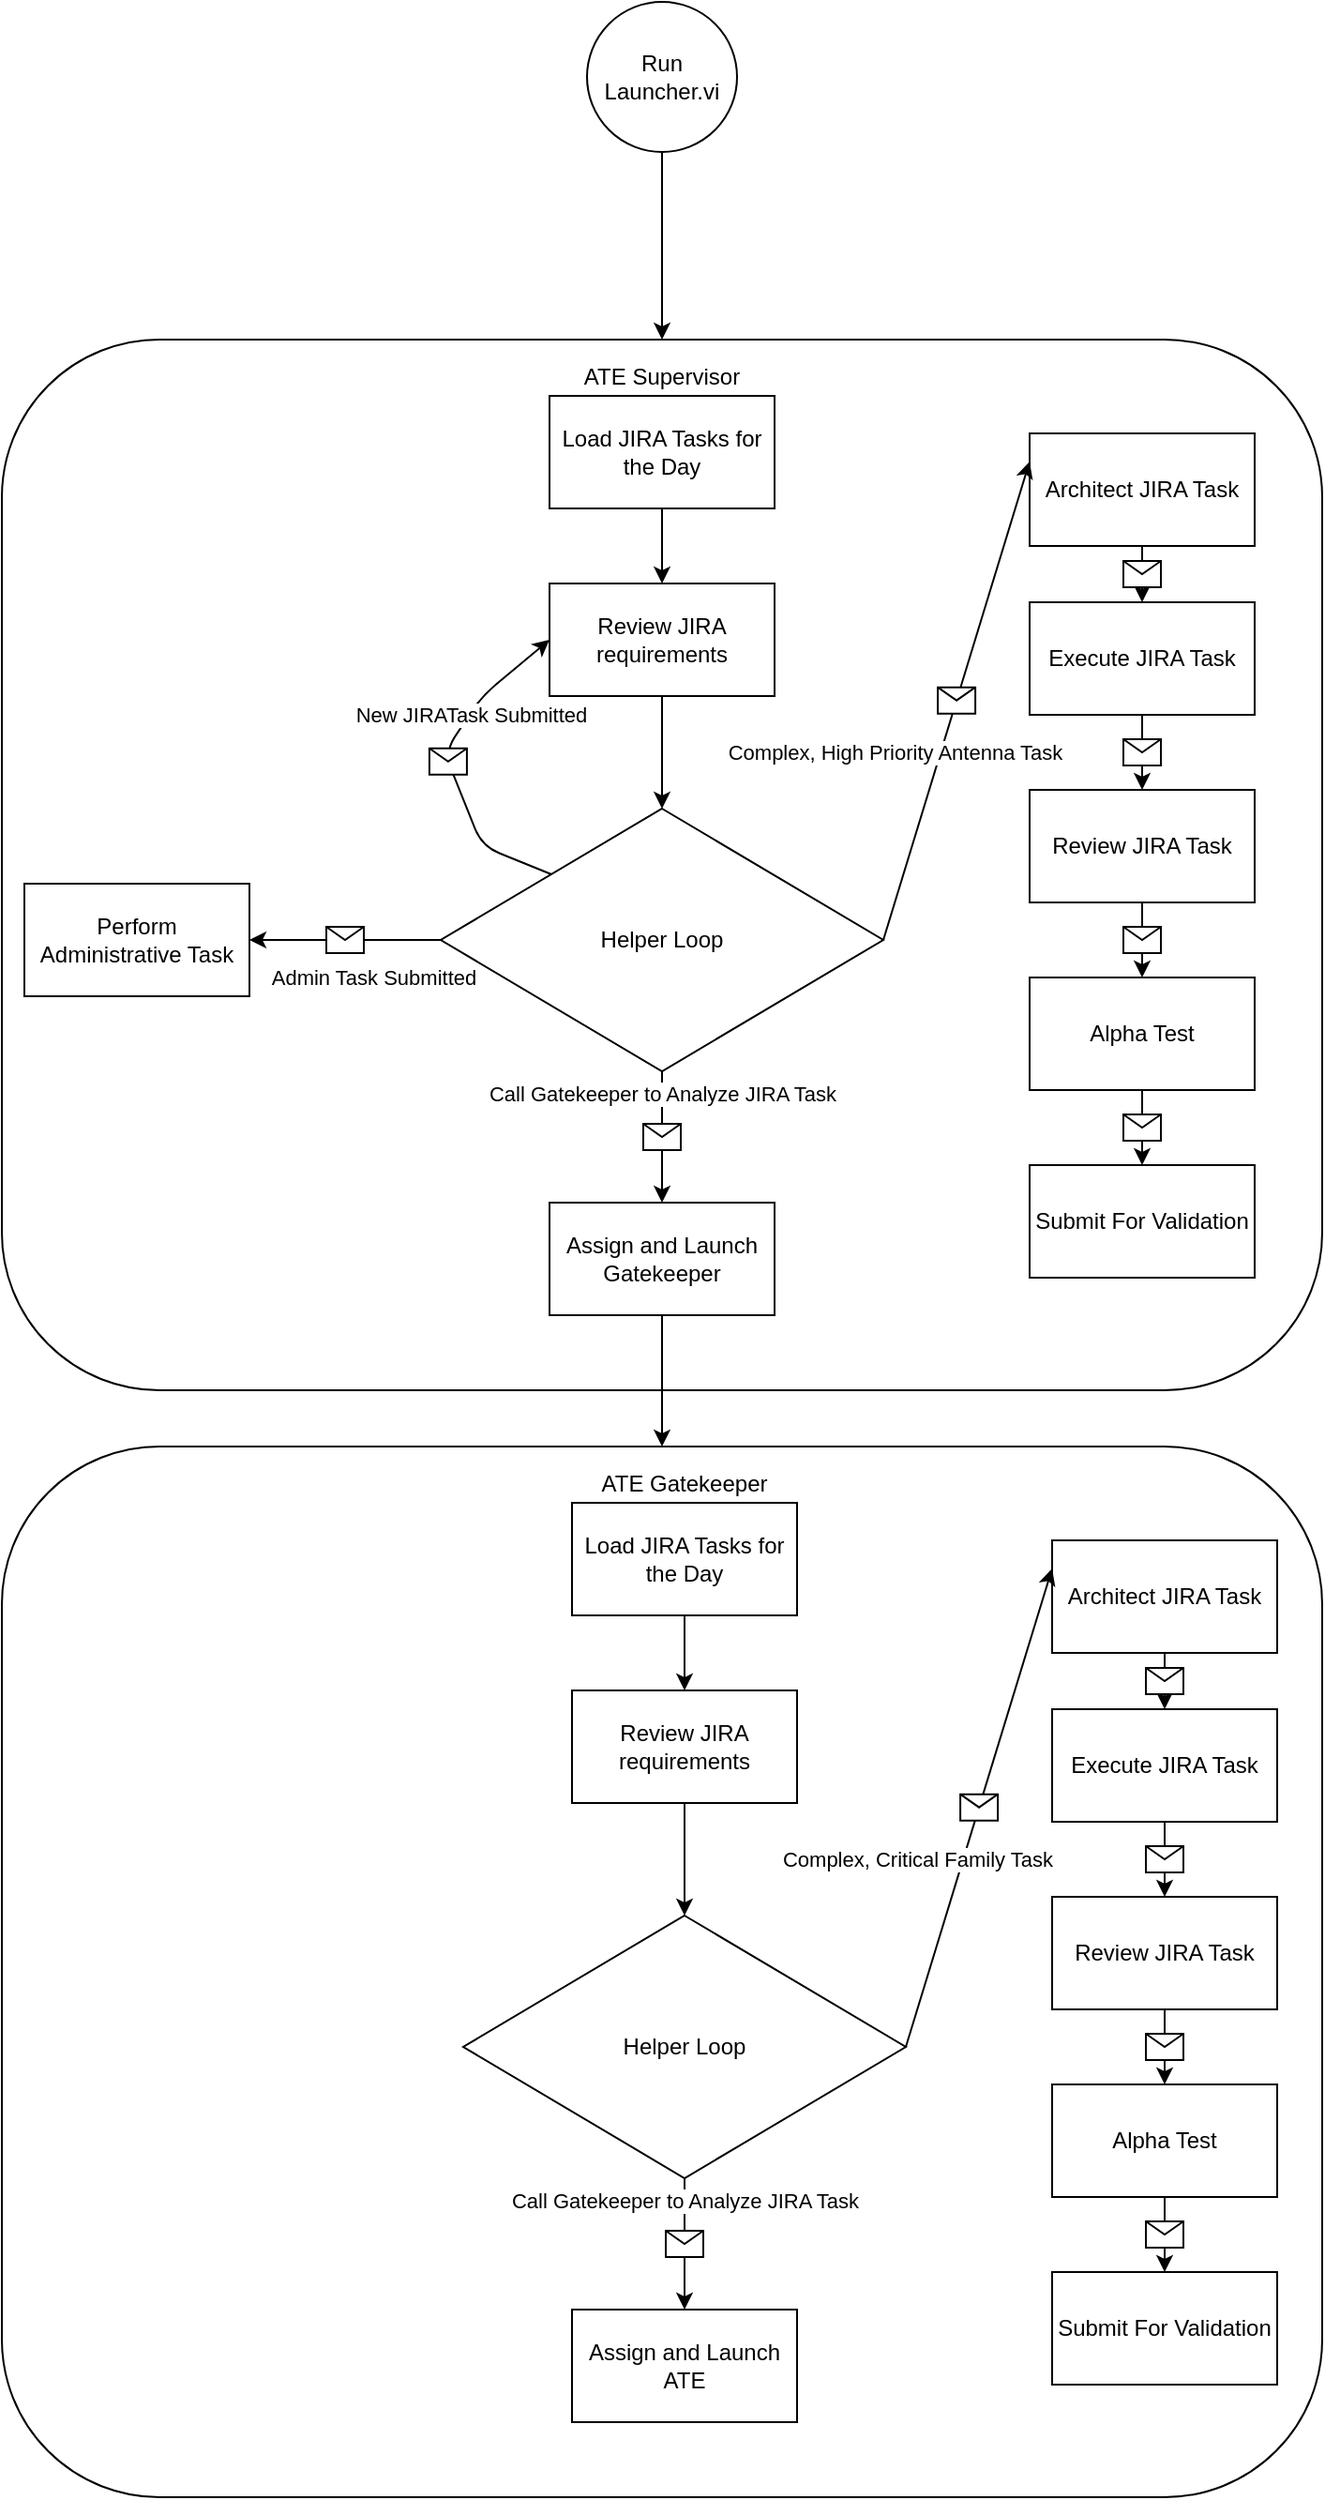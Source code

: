 <mxfile version="13.6.10" type="github">
  <diagram id="C5RBs43oDa-KdzZeNtuy" name="Page-1">
    <mxGraphModel dx="2062" dy="1123" grid="1" gridSize="10" guides="1" tooltips="1" connect="1" arrows="1" fold="1" page="1" pageScale="1" pageWidth="827" pageHeight="1169" math="0" shadow="0">
      <root>
        <mxCell id="WIyWlLk6GJQsqaUBKTNV-0" />
        <mxCell id="WIyWlLk6GJQsqaUBKTNV-1" parent="WIyWlLk6GJQsqaUBKTNV-0" />
        <mxCell id="7Na7xx4UzMiA5GKwx0ft-127" value="" style="rounded=1;whiteSpace=wrap;html=1;" vertex="1" parent="WIyWlLk6GJQsqaUBKTNV-1">
          <mxGeometry x="74" y="780" width="704" height="560" as="geometry" />
        </mxCell>
        <mxCell id="7Na7xx4UzMiA5GKwx0ft-42" value="" style="rounded=1;whiteSpace=wrap;html=1;" vertex="1" parent="WIyWlLk6GJQsqaUBKTNV-1">
          <mxGeometry x="74" y="190" width="704" height="560" as="geometry" />
        </mxCell>
        <mxCell id="7Na7xx4UzMiA5GKwx0ft-30" style="edgeStyle=orthogonalEdgeStyle;rounded=0;orthogonalLoop=1;jettySize=auto;html=1;exitX=0.5;exitY=1;exitDx=0;exitDy=0;entryX=0.5;entryY=0;entryDx=0;entryDy=0;" edge="1" parent="WIyWlLk6GJQsqaUBKTNV-1" source="7Na7xx4UzMiA5GKwx0ft-0" target="7Na7xx4UzMiA5GKwx0ft-42">
          <mxGeometry relative="1" as="geometry">
            <mxPoint x="426" y="170" as="targetPoint" />
          </mxGeometry>
        </mxCell>
        <mxCell id="7Na7xx4UzMiA5GKwx0ft-0" value="Run Launcher.vi" style="ellipse;whiteSpace=wrap;html=1;aspect=fixed;" vertex="1" parent="WIyWlLk6GJQsqaUBKTNV-1">
          <mxGeometry x="386" y="10" width="80" height="80" as="geometry" />
        </mxCell>
        <mxCell id="7Na7xx4UzMiA5GKwx0ft-47" style="edgeStyle=orthogonalEdgeStyle;rounded=0;orthogonalLoop=1;jettySize=auto;html=1;exitX=0.5;exitY=1;exitDx=0;exitDy=0;" edge="1" parent="WIyWlLk6GJQsqaUBKTNV-1" source="7Na7xx4UzMiA5GKwx0ft-3" target="7Na7xx4UzMiA5GKwx0ft-45">
          <mxGeometry relative="1" as="geometry" />
        </mxCell>
        <mxCell id="7Na7xx4UzMiA5GKwx0ft-3" value="Load JIRA Tasks for the Day" style="rounded=0;whiteSpace=wrap;html=1;" vertex="1" parent="WIyWlLk6GJQsqaUBKTNV-1">
          <mxGeometry x="366" y="220" width="120" height="60" as="geometry" />
        </mxCell>
        <mxCell id="7Na7xx4UzMiA5GKwx0ft-4" value="Alpha Test" style="rounded=0;whiteSpace=wrap;html=1;" vertex="1" parent="WIyWlLk6GJQsqaUBKTNV-1">
          <mxGeometry x="622" y="530" width="120" height="60" as="geometry" />
        </mxCell>
        <mxCell id="7Na7xx4UzMiA5GKwx0ft-133" style="edgeStyle=orthogonalEdgeStyle;rounded=0;orthogonalLoop=1;jettySize=auto;html=1;exitX=0.5;exitY=1;exitDx=0;exitDy=0;" edge="1" parent="WIyWlLk6GJQsqaUBKTNV-1" source="7Na7xx4UzMiA5GKwx0ft-5" target="7Na7xx4UzMiA5GKwx0ft-127">
          <mxGeometry relative="1" as="geometry" />
        </mxCell>
        <mxCell id="7Na7xx4UzMiA5GKwx0ft-5" value="Assign and Launch Gatekeeper" style="rounded=0;whiteSpace=wrap;html=1;" vertex="1" parent="WIyWlLk6GJQsqaUBKTNV-1">
          <mxGeometry x="366" y="650" width="120" height="60" as="geometry" />
        </mxCell>
        <mxCell id="7Na7xx4UzMiA5GKwx0ft-6" value="Architect JIRA Task" style="rounded=0;whiteSpace=wrap;html=1;" vertex="1" parent="WIyWlLk6GJQsqaUBKTNV-1">
          <mxGeometry x="622" y="240" width="120" height="60" as="geometry" />
        </mxCell>
        <mxCell id="7Na7xx4UzMiA5GKwx0ft-7" value="Execute JIRA Task" style="rounded=0;whiteSpace=wrap;html=1;" vertex="1" parent="WIyWlLk6GJQsqaUBKTNV-1">
          <mxGeometry x="622" y="330" width="120" height="60" as="geometry" />
        </mxCell>
        <mxCell id="7Na7xx4UzMiA5GKwx0ft-8" value="Review JIRA Task" style="rounded=0;whiteSpace=wrap;html=1;" vertex="1" parent="WIyWlLk6GJQsqaUBKTNV-1">
          <mxGeometry x="622" y="430" width="120" height="60" as="geometry" />
        </mxCell>
        <mxCell id="7Na7xx4UzMiA5GKwx0ft-9" value="Perform Administrative Task" style="rounded=0;whiteSpace=wrap;html=1;" vertex="1" parent="WIyWlLk6GJQsqaUBKTNV-1">
          <mxGeometry x="86" y="480" width="120" height="60" as="geometry" />
        </mxCell>
        <mxCell id="7Na7xx4UzMiA5GKwx0ft-10" value="Helper Loop" style="rhombus;whiteSpace=wrap;html=1;" vertex="1" parent="WIyWlLk6GJQsqaUBKTNV-1">
          <mxGeometry x="308" y="440" width="236" height="140" as="geometry" />
        </mxCell>
        <mxCell id="7Na7xx4UzMiA5GKwx0ft-12" style="edgeStyle=orthogonalEdgeStyle;rounded=0;orthogonalLoop=1;jettySize=auto;html=1;exitX=0.5;exitY=1;exitDx=0;exitDy=0;" edge="1" parent="WIyWlLk6GJQsqaUBKTNV-1" source="7Na7xx4UzMiA5GKwx0ft-10" target="7Na7xx4UzMiA5GKwx0ft-10">
          <mxGeometry relative="1" as="geometry" />
        </mxCell>
        <mxCell id="7Na7xx4UzMiA5GKwx0ft-13" value="Submit For Validation" style="rounded=0;whiteSpace=wrap;html=1;" vertex="1" parent="WIyWlLk6GJQsqaUBKTNV-1">
          <mxGeometry x="622" y="630" width="120" height="60" as="geometry" />
        </mxCell>
        <mxCell id="7Na7xx4UzMiA5GKwx0ft-14" value="" style="endArrow=classic;html=1;exitX=0;exitY=0.5;exitDx=0;exitDy=0;entryX=1;entryY=0.5;entryDx=0;entryDy=0;" edge="1" parent="WIyWlLk6GJQsqaUBKTNV-1" source="7Na7xx4UzMiA5GKwx0ft-10" target="7Na7xx4UzMiA5GKwx0ft-9">
          <mxGeometry relative="1" as="geometry">
            <mxPoint x="372" y="770" as="sourcePoint" />
            <mxPoint x="472" y="770" as="targetPoint" />
          </mxGeometry>
        </mxCell>
        <mxCell id="7Na7xx4UzMiA5GKwx0ft-15" value="" style="shape=message;html=1;outlineConnect=0;" vertex="1" parent="7Na7xx4UzMiA5GKwx0ft-14">
          <mxGeometry width="20" height="14" relative="1" as="geometry">
            <mxPoint x="-10" y="-7" as="offset" />
          </mxGeometry>
        </mxCell>
        <mxCell id="7Na7xx4UzMiA5GKwx0ft-37" value="Admin Task Submitted" style="edgeLabel;html=1;align=center;verticalAlign=middle;resizable=0;points=[];" vertex="1" connectable="0" parent="7Na7xx4UzMiA5GKwx0ft-14">
          <mxGeometry x="-0.444" y="1" relative="1" as="geometry">
            <mxPoint x="-8" y="19" as="offset" />
          </mxGeometry>
        </mxCell>
        <mxCell id="7Na7xx4UzMiA5GKwx0ft-16" value="" style="endArrow=classic;html=1;exitX=1;exitY=0.5;exitDx=0;exitDy=0;entryX=0;entryY=0.25;entryDx=0;entryDy=0;" edge="1" parent="WIyWlLk6GJQsqaUBKTNV-1" source="7Na7xx4UzMiA5GKwx0ft-10" target="7Na7xx4UzMiA5GKwx0ft-6">
          <mxGeometry relative="1" as="geometry">
            <mxPoint x="372" y="770" as="sourcePoint" />
            <mxPoint x="472" y="770" as="targetPoint" />
          </mxGeometry>
        </mxCell>
        <mxCell id="7Na7xx4UzMiA5GKwx0ft-17" value="" style="shape=message;html=1;outlineConnect=0;" vertex="1" parent="7Na7xx4UzMiA5GKwx0ft-16">
          <mxGeometry width="20" height="14" relative="1" as="geometry">
            <mxPoint x="-10" y="-7" as="offset" />
          </mxGeometry>
        </mxCell>
        <mxCell id="7Na7xx4UzMiA5GKwx0ft-34" value="Complex, High Priority Antenna Task" style="edgeLabel;html=1;align=center;verticalAlign=middle;resizable=0;points=[];" vertex="1" connectable="0" parent="7Na7xx4UzMiA5GKwx0ft-16">
          <mxGeometry x="-0.438" y="1" relative="1" as="geometry">
            <mxPoint x="-14.98" y="-27.99" as="offset" />
          </mxGeometry>
        </mxCell>
        <mxCell id="7Na7xx4UzMiA5GKwx0ft-18" value="" style="endArrow=classic;html=1;exitX=0.5;exitY=1;exitDx=0;exitDy=0;entryX=0.5;entryY=0;entryDx=0;entryDy=0;" edge="1" parent="WIyWlLk6GJQsqaUBKTNV-1" source="7Na7xx4UzMiA5GKwx0ft-6" target="7Na7xx4UzMiA5GKwx0ft-7">
          <mxGeometry relative="1" as="geometry">
            <mxPoint x="522" y="280" as="sourcePoint" />
            <mxPoint x="622" y="280" as="targetPoint" />
          </mxGeometry>
        </mxCell>
        <mxCell id="7Na7xx4UzMiA5GKwx0ft-19" value="" style="shape=message;html=1;outlineConnect=0;" vertex="1" parent="7Na7xx4UzMiA5GKwx0ft-18">
          <mxGeometry width="20" height="14" relative="1" as="geometry">
            <mxPoint x="-10" y="-7" as="offset" />
          </mxGeometry>
        </mxCell>
        <mxCell id="7Na7xx4UzMiA5GKwx0ft-20" value="" style="endArrow=classic;html=1;" edge="1" parent="WIyWlLk6GJQsqaUBKTNV-1" source="7Na7xx4UzMiA5GKwx0ft-7">
          <mxGeometry relative="1" as="geometry">
            <mxPoint x="682" y="390" as="sourcePoint" />
            <mxPoint x="682" y="430" as="targetPoint" />
          </mxGeometry>
        </mxCell>
        <mxCell id="7Na7xx4UzMiA5GKwx0ft-21" value="" style="shape=message;html=1;outlineConnect=0;" vertex="1" parent="7Na7xx4UzMiA5GKwx0ft-20">
          <mxGeometry width="20" height="14" relative="1" as="geometry">
            <mxPoint x="-10" y="-7" as="offset" />
          </mxGeometry>
        </mxCell>
        <mxCell id="7Na7xx4UzMiA5GKwx0ft-22" value="" style="endArrow=classic;html=1;exitX=0.5;exitY=1;exitDx=0;exitDy=0;" edge="1" parent="WIyWlLk6GJQsqaUBKTNV-1" source="7Na7xx4UzMiA5GKwx0ft-8" target="7Na7xx4UzMiA5GKwx0ft-4">
          <mxGeometry relative="1" as="geometry">
            <mxPoint x="732" y="510" as="sourcePoint" />
            <mxPoint x="832" y="510" as="targetPoint" />
          </mxGeometry>
        </mxCell>
        <mxCell id="7Na7xx4UzMiA5GKwx0ft-23" value="" style="shape=message;html=1;outlineConnect=0;" vertex="1" parent="7Na7xx4UzMiA5GKwx0ft-22">
          <mxGeometry width="20" height="14" relative="1" as="geometry">
            <mxPoint x="-10" y="-7" as="offset" />
          </mxGeometry>
        </mxCell>
        <mxCell id="7Na7xx4UzMiA5GKwx0ft-24" value="" style="endArrow=classic;html=1;exitX=0.5;exitY=1;exitDx=0;exitDy=0;entryX=0.5;entryY=0;entryDx=0;entryDy=0;" edge="1" parent="WIyWlLk6GJQsqaUBKTNV-1" source="7Na7xx4UzMiA5GKwx0ft-4" target="7Na7xx4UzMiA5GKwx0ft-13">
          <mxGeometry relative="1" as="geometry">
            <mxPoint x="722" y="610" as="sourcePoint" />
            <mxPoint x="822" y="610" as="targetPoint" />
          </mxGeometry>
        </mxCell>
        <mxCell id="7Na7xx4UzMiA5GKwx0ft-25" value="" style="shape=message;html=1;outlineConnect=0;" vertex="1" parent="7Na7xx4UzMiA5GKwx0ft-24">
          <mxGeometry width="20" height="14" relative="1" as="geometry">
            <mxPoint x="-10" y="-7" as="offset" />
          </mxGeometry>
        </mxCell>
        <mxCell id="7Na7xx4UzMiA5GKwx0ft-26" value="" style="endArrow=classic;html=1;exitX=0.5;exitY=1;exitDx=0;exitDy=0;entryX=0.5;entryY=0;entryDx=0;entryDy=0;" edge="1" parent="WIyWlLk6GJQsqaUBKTNV-1" source="7Na7xx4UzMiA5GKwx0ft-10" target="7Na7xx4UzMiA5GKwx0ft-5">
          <mxGeometry relative="1" as="geometry">
            <mxPoint x="242" y="620" as="sourcePoint" />
            <mxPoint x="342" y="620" as="targetPoint" />
          </mxGeometry>
        </mxCell>
        <mxCell id="7Na7xx4UzMiA5GKwx0ft-27" value="" style="shape=message;html=1;outlineConnect=0;" vertex="1" parent="7Na7xx4UzMiA5GKwx0ft-26">
          <mxGeometry width="20" height="14" relative="1" as="geometry">
            <mxPoint x="-10" y="-7" as="offset" />
          </mxGeometry>
        </mxCell>
        <mxCell id="7Na7xx4UzMiA5GKwx0ft-35" value="Call Gatekeeper to Analyze JIRA Task" style="edgeLabel;html=1;align=center;verticalAlign=middle;resizable=0;points=[];" vertex="1" connectable="0" parent="7Na7xx4UzMiA5GKwx0ft-26">
          <mxGeometry x="-0.657" relative="1" as="geometry">
            <mxPoint as="offset" />
          </mxGeometry>
        </mxCell>
        <mxCell id="7Na7xx4UzMiA5GKwx0ft-44" value="ATE Supervisor" style="text;html=1;strokeColor=none;fillColor=none;align=center;verticalAlign=middle;whiteSpace=wrap;rounded=0;" vertex="1" parent="WIyWlLk6GJQsqaUBKTNV-1">
          <mxGeometry x="359" y="200" width="134" height="20" as="geometry" />
        </mxCell>
        <mxCell id="7Na7xx4UzMiA5GKwx0ft-49" style="edgeStyle=orthogonalEdgeStyle;rounded=0;orthogonalLoop=1;jettySize=auto;html=1;exitX=0.5;exitY=1;exitDx=0;exitDy=0;entryX=0.5;entryY=0;entryDx=0;entryDy=0;" edge="1" parent="WIyWlLk6GJQsqaUBKTNV-1" source="7Na7xx4UzMiA5GKwx0ft-45" target="7Na7xx4UzMiA5GKwx0ft-10">
          <mxGeometry relative="1" as="geometry" />
        </mxCell>
        <mxCell id="7Na7xx4UzMiA5GKwx0ft-45" value="Review JIRA requirements" style="rounded=0;whiteSpace=wrap;html=1;" vertex="1" parent="WIyWlLk6GJQsqaUBKTNV-1">
          <mxGeometry x="366" y="320" width="120" height="60" as="geometry" />
        </mxCell>
        <mxCell id="7Na7xx4UzMiA5GKwx0ft-53" value="" style="endArrow=classic;html=1;exitX=0;exitY=0;exitDx=0;exitDy=0;entryX=0;entryY=0.5;entryDx=0;entryDy=0;" edge="1" parent="WIyWlLk6GJQsqaUBKTNV-1" source="7Na7xx4UzMiA5GKwx0ft-10" target="7Na7xx4UzMiA5GKwx0ft-45">
          <mxGeometry relative="1" as="geometry">
            <mxPoint x="360" y="650" as="sourcePoint" />
            <mxPoint x="460" y="650" as="targetPoint" />
            <Array as="points">
              <mxPoint x="330" y="460" />
              <mxPoint x="310" y="410" />
              <mxPoint x="330" y="380" />
            </Array>
          </mxGeometry>
        </mxCell>
        <mxCell id="7Na7xx4UzMiA5GKwx0ft-54" value="" style="shape=message;html=1;outlineConnect=0;" vertex="1" parent="7Na7xx4UzMiA5GKwx0ft-53">
          <mxGeometry width="20" height="14" relative="1" as="geometry">
            <mxPoint x="-10" y="-7" as="offset" />
          </mxGeometry>
        </mxCell>
        <mxCell id="7Na7xx4UzMiA5GKwx0ft-56" value="New JIRATask Submitted" style="edgeLabel;html=1;align=center;verticalAlign=middle;resizable=0;points=[];" vertex="1" connectable="0" parent="7Na7xx4UzMiA5GKwx0ft-53">
          <mxGeometry x="-0.548" y="-13" relative="1" as="geometry">
            <mxPoint x="-18" y="-65.1" as="offset" />
          </mxGeometry>
        </mxCell>
        <mxCell id="7Na7xx4UzMiA5GKwx0ft-93" style="edgeStyle=orthogonalEdgeStyle;rounded=0;orthogonalLoop=1;jettySize=auto;html=1;exitX=0.5;exitY=1;exitDx=0;exitDy=0;" edge="1" source="7Na7xx4UzMiA5GKwx0ft-94" target="7Na7xx4UzMiA5GKwx0ft-123" parent="WIyWlLk6GJQsqaUBKTNV-1">
          <mxGeometry relative="1" as="geometry" />
        </mxCell>
        <mxCell id="7Na7xx4UzMiA5GKwx0ft-94" value="Load JIRA Tasks for the Day" style="rounded=0;whiteSpace=wrap;html=1;" vertex="1" parent="WIyWlLk6GJQsqaUBKTNV-1">
          <mxGeometry x="378" y="810" width="120" height="60" as="geometry" />
        </mxCell>
        <mxCell id="7Na7xx4UzMiA5GKwx0ft-95" value="Alpha Test" style="rounded=0;whiteSpace=wrap;html=1;" vertex="1" parent="WIyWlLk6GJQsqaUBKTNV-1">
          <mxGeometry x="634" y="1120" width="120" height="60" as="geometry" />
        </mxCell>
        <mxCell id="7Na7xx4UzMiA5GKwx0ft-96" value="Assign and Launch ATE" style="rounded=0;whiteSpace=wrap;html=1;" vertex="1" parent="WIyWlLk6GJQsqaUBKTNV-1">
          <mxGeometry x="378" y="1240" width="120" height="60" as="geometry" />
        </mxCell>
        <mxCell id="7Na7xx4UzMiA5GKwx0ft-97" value="Architect JIRA Task" style="rounded=0;whiteSpace=wrap;html=1;" vertex="1" parent="WIyWlLk6GJQsqaUBKTNV-1">
          <mxGeometry x="634" y="830" width="120" height="60" as="geometry" />
        </mxCell>
        <mxCell id="7Na7xx4UzMiA5GKwx0ft-98" value="Execute JIRA Task" style="rounded=0;whiteSpace=wrap;html=1;" vertex="1" parent="WIyWlLk6GJQsqaUBKTNV-1">
          <mxGeometry x="634" y="920" width="120" height="60" as="geometry" />
        </mxCell>
        <mxCell id="7Na7xx4UzMiA5GKwx0ft-99" value="Review JIRA Task" style="rounded=0;whiteSpace=wrap;html=1;" vertex="1" parent="WIyWlLk6GJQsqaUBKTNV-1">
          <mxGeometry x="634" y="1020" width="120" height="60" as="geometry" />
        </mxCell>
        <mxCell id="7Na7xx4UzMiA5GKwx0ft-101" value="Helper Loop" style="rhombus;whiteSpace=wrap;html=1;" vertex="1" parent="WIyWlLk6GJQsqaUBKTNV-1">
          <mxGeometry x="320" y="1030" width="236" height="140" as="geometry" />
        </mxCell>
        <mxCell id="7Na7xx4UzMiA5GKwx0ft-102" style="edgeStyle=orthogonalEdgeStyle;rounded=0;orthogonalLoop=1;jettySize=auto;html=1;exitX=0.5;exitY=1;exitDx=0;exitDy=0;" edge="1" source="7Na7xx4UzMiA5GKwx0ft-101" target="7Na7xx4UzMiA5GKwx0ft-101" parent="WIyWlLk6GJQsqaUBKTNV-1">
          <mxGeometry relative="1" as="geometry" />
        </mxCell>
        <mxCell id="7Na7xx4UzMiA5GKwx0ft-103" value="Submit For Validation" style="rounded=0;whiteSpace=wrap;html=1;" vertex="1" parent="WIyWlLk6GJQsqaUBKTNV-1">
          <mxGeometry x="634" y="1220" width="120" height="60" as="geometry" />
        </mxCell>
        <mxCell id="7Na7xx4UzMiA5GKwx0ft-107" value="" style="endArrow=classic;html=1;exitX=1;exitY=0.5;exitDx=0;exitDy=0;entryX=0;entryY=0.25;entryDx=0;entryDy=0;" edge="1" source="7Na7xx4UzMiA5GKwx0ft-101" target="7Na7xx4UzMiA5GKwx0ft-97" parent="WIyWlLk6GJQsqaUBKTNV-1">
          <mxGeometry relative="1" as="geometry">
            <mxPoint x="384" y="1360" as="sourcePoint" />
            <mxPoint x="484" y="1360" as="targetPoint" />
          </mxGeometry>
        </mxCell>
        <mxCell id="7Na7xx4UzMiA5GKwx0ft-108" value="" style="shape=message;html=1;outlineConnect=0;" vertex="1" parent="7Na7xx4UzMiA5GKwx0ft-107">
          <mxGeometry width="20" height="14" relative="1" as="geometry">
            <mxPoint x="-10" y="-7" as="offset" />
          </mxGeometry>
        </mxCell>
        <mxCell id="7Na7xx4UzMiA5GKwx0ft-109" value="Complex, Critical Family Task" style="edgeLabel;html=1;align=center;verticalAlign=middle;resizable=0;points=[];" vertex="1" connectable="0" parent="7Na7xx4UzMiA5GKwx0ft-107">
          <mxGeometry x="-0.438" y="1" relative="1" as="geometry">
            <mxPoint x="-14.98" y="-27.99" as="offset" />
          </mxGeometry>
        </mxCell>
        <mxCell id="7Na7xx4UzMiA5GKwx0ft-110" value="" style="endArrow=classic;html=1;exitX=0.5;exitY=1;exitDx=0;exitDy=0;entryX=0.5;entryY=0;entryDx=0;entryDy=0;" edge="1" source="7Na7xx4UzMiA5GKwx0ft-97" target="7Na7xx4UzMiA5GKwx0ft-98" parent="WIyWlLk6GJQsqaUBKTNV-1">
          <mxGeometry relative="1" as="geometry">
            <mxPoint x="534" y="870" as="sourcePoint" />
            <mxPoint x="634" y="870" as="targetPoint" />
          </mxGeometry>
        </mxCell>
        <mxCell id="7Na7xx4UzMiA5GKwx0ft-111" value="" style="shape=message;html=1;outlineConnect=0;" vertex="1" parent="7Na7xx4UzMiA5GKwx0ft-110">
          <mxGeometry width="20" height="14" relative="1" as="geometry">
            <mxPoint x="-10" y="-7" as="offset" />
          </mxGeometry>
        </mxCell>
        <mxCell id="7Na7xx4UzMiA5GKwx0ft-112" value="" style="endArrow=classic;html=1;" edge="1" source="7Na7xx4UzMiA5GKwx0ft-98" parent="WIyWlLk6GJQsqaUBKTNV-1">
          <mxGeometry relative="1" as="geometry">
            <mxPoint x="694" y="980" as="sourcePoint" />
            <mxPoint x="694" y="1020" as="targetPoint" />
          </mxGeometry>
        </mxCell>
        <mxCell id="7Na7xx4UzMiA5GKwx0ft-113" value="" style="shape=message;html=1;outlineConnect=0;" vertex="1" parent="7Na7xx4UzMiA5GKwx0ft-112">
          <mxGeometry width="20" height="14" relative="1" as="geometry">
            <mxPoint x="-10" y="-7" as="offset" />
          </mxGeometry>
        </mxCell>
        <mxCell id="7Na7xx4UzMiA5GKwx0ft-114" value="" style="endArrow=classic;html=1;exitX=0.5;exitY=1;exitDx=0;exitDy=0;" edge="1" source="7Na7xx4UzMiA5GKwx0ft-99" target="7Na7xx4UzMiA5GKwx0ft-95" parent="WIyWlLk6GJQsqaUBKTNV-1">
          <mxGeometry relative="1" as="geometry">
            <mxPoint x="744" y="1100" as="sourcePoint" />
            <mxPoint x="844" y="1100" as="targetPoint" />
          </mxGeometry>
        </mxCell>
        <mxCell id="7Na7xx4UzMiA5GKwx0ft-115" value="" style="shape=message;html=1;outlineConnect=0;" vertex="1" parent="7Na7xx4UzMiA5GKwx0ft-114">
          <mxGeometry width="20" height="14" relative="1" as="geometry">
            <mxPoint x="-10" y="-7" as="offset" />
          </mxGeometry>
        </mxCell>
        <mxCell id="7Na7xx4UzMiA5GKwx0ft-116" value="" style="endArrow=classic;html=1;exitX=0.5;exitY=1;exitDx=0;exitDy=0;entryX=0.5;entryY=0;entryDx=0;entryDy=0;" edge="1" source="7Na7xx4UzMiA5GKwx0ft-95" target="7Na7xx4UzMiA5GKwx0ft-103" parent="WIyWlLk6GJQsqaUBKTNV-1">
          <mxGeometry relative="1" as="geometry">
            <mxPoint x="734" y="1200" as="sourcePoint" />
            <mxPoint x="834" y="1200" as="targetPoint" />
          </mxGeometry>
        </mxCell>
        <mxCell id="7Na7xx4UzMiA5GKwx0ft-117" value="" style="shape=message;html=1;outlineConnect=0;" vertex="1" parent="7Na7xx4UzMiA5GKwx0ft-116">
          <mxGeometry width="20" height="14" relative="1" as="geometry">
            <mxPoint x="-10" y="-7" as="offset" />
          </mxGeometry>
        </mxCell>
        <mxCell id="7Na7xx4UzMiA5GKwx0ft-118" value="" style="endArrow=classic;html=1;exitX=0.5;exitY=1;exitDx=0;exitDy=0;entryX=0.5;entryY=0;entryDx=0;entryDy=0;" edge="1" source="7Na7xx4UzMiA5GKwx0ft-101" target="7Na7xx4UzMiA5GKwx0ft-96" parent="WIyWlLk6GJQsqaUBKTNV-1">
          <mxGeometry relative="1" as="geometry">
            <mxPoint x="254" y="1210" as="sourcePoint" />
            <mxPoint x="354" y="1210" as="targetPoint" />
          </mxGeometry>
        </mxCell>
        <mxCell id="7Na7xx4UzMiA5GKwx0ft-119" value="" style="shape=message;html=1;outlineConnect=0;" vertex="1" parent="7Na7xx4UzMiA5GKwx0ft-118">
          <mxGeometry width="20" height="14" relative="1" as="geometry">
            <mxPoint x="-10" y="-7" as="offset" />
          </mxGeometry>
        </mxCell>
        <mxCell id="7Na7xx4UzMiA5GKwx0ft-120" value="Call Gatekeeper to Analyze JIRA Task" style="edgeLabel;html=1;align=center;verticalAlign=middle;resizable=0;points=[];" vertex="1" connectable="0" parent="7Na7xx4UzMiA5GKwx0ft-118">
          <mxGeometry x="-0.657" relative="1" as="geometry">
            <mxPoint as="offset" />
          </mxGeometry>
        </mxCell>
        <mxCell id="7Na7xx4UzMiA5GKwx0ft-121" value="ATE Gatekeeper" style="text;html=1;strokeColor=none;fillColor=none;align=center;verticalAlign=middle;whiteSpace=wrap;rounded=0;" vertex="1" parent="WIyWlLk6GJQsqaUBKTNV-1">
          <mxGeometry x="371" y="790" width="134" height="20" as="geometry" />
        </mxCell>
        <mxCell id="7Na7xx4UzMiA5GKwx0ft-122" style="edgeStyle=orthogonalEdgeStyle;rounded=0;orthogonalLoop=1;jettySize=auto;html=1;exitX=0.5;exitY=1;exitDx=0;exitDy=0;entryX=0.5;entryY=0;entryDx=0;entryDy=0;" edge="1" source="7Na7xx4UzMiA5GKwx0ft-123" target="7Na7xx4UzMiA5GKwx0ft-101" parent="WIyWlLk6GJQsqaUBKTNV-1">
          <mxGeometry relative="1" as="geometry" />
        </mxCell>
        <mxCell id="7Na7xx4UzMiA5GKwx0ft-123" value="Review JIRA requirements" style="rounded=0;whiteSpace=wrap;html=1;" vertex="1" parent="WIyWlLk6GJQsqaUBKTNV-1">
          <mxGeometry x="378" y="910" width="120" height="60" as="geometry" />
        </mxCell>
      </root>
    </mxGraphModel>
  </diagram>
</mxfile>

